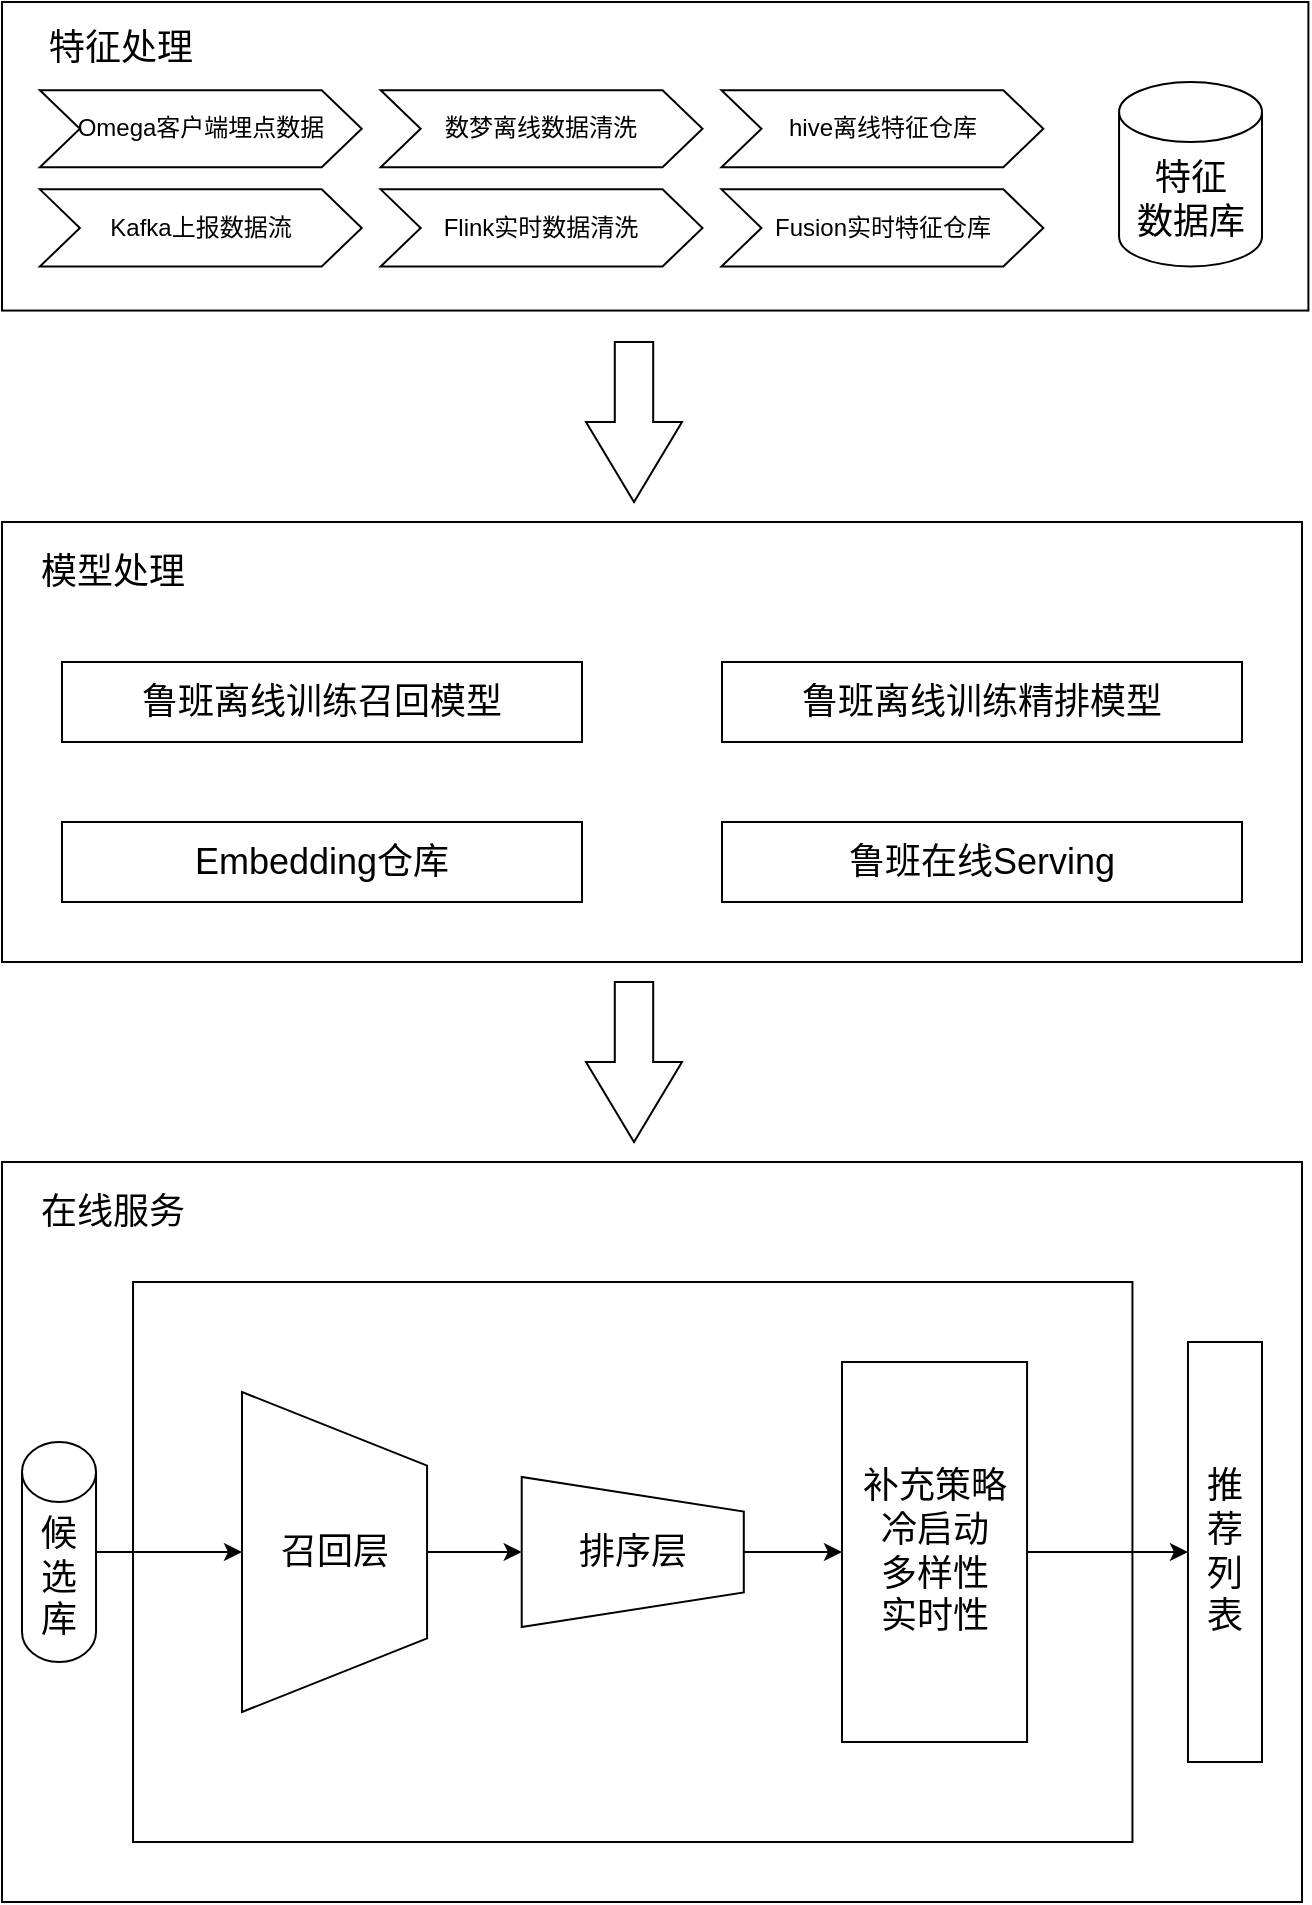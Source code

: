 <mxfile version="16.6.5" type="github">
  <diagram id="47j5oj57MSvHQx2q084O" name="第 1 页">
    <mxGraphModel dx="1042" dy="649" grid="1" gridSize="10" guides="1" tooltips="1" connect="1" arrows="1" fold="1" page="1" pageScale="1" pageWidth="827" pageHeight="1169" math="0" shadow="0">
      <root>
        <mxCell id="0" />
        <mxCell id="1" parent="0" />
        <mxCell id="i7WWzYZFT3efbSj_JE6K-38" value="" style="rounded=0;whiteSpace=wrap;html=1;" parent="1" vertex="1">
          <mxGeometry x="70" y="300" width="650" height="220" as="geometry" />
        </mxCell>
        <mxCell id="i7WWzYZFT3efbSj_JE6K-37" value="模型处理" style="text;html=1;resizable=0;autosize=1;align=center;verticalAlign=middle;points=[];fillColor=none;strokeColor=none;rounded=0;fontSize=18;" parent="1" vertex="1">
          <mxGeometry x="80" y="310" width="90" height="30" as="geometry" />
        </mxCell>
        <mxCell id="i7WWzYZFT3efbSj_JE6K-39" value="" style="group" parent="1" vertex="1" connectable="0">
          <mxGeometry x="70" y="40" width="653.2" height="154.286" as="geometry" />
        </mxCell>
        <mxCell id="i7WWzYZFT3efbSj_JE6K-7" value="" style="rounded=0;whiteSpace=wrap;html=1;" parent="i7WWzYZFT3efbSj_JE6K-39" vertex="1">
          <mxGeometry width="653.2" height="154.286" as="geometry" />
        </mxCell>
        <mxCell id="i7WWzYZFT3efbSj_JE6K-8" value="特征处理" style="text;html=1;resizable=0;autosize=1;align=center;verticalAlign=middle;points=[];fillColor=none;strokeColor=none;rounded=0;fontSize=18;" parent="i7WWzYZFT3efbSj_JE6K-39" vertex="1">
          <mxGeometry x="14.2" y="8.265" width="90" height="30" as="geometry" />
        </mxCell>
        <mxCell id="i7WWzYZFT3efbSj_JE6K-9" value="Omega客户端埋点数据" style="shape=step;perimeter=stepPerimeter;whiteSpace=wrap;html=1;fixedSize=1;" parent="i7WWzYZFT3efbSj_JE6K-39" vertex="1">
          <mxGeometry x="18.933" y="44.082" width="160.933" height="38.571" as="geometry" />
        </mxCell>
        <mxCell id="i7WWzYZFT3efbSj_JE6K-10" value="数梦离线数据清洗" style="shape=step;perimeter=stepPerimeter;whiteSpace=wrap;html=1;fixedSize=1;" parent="i7WWzYZFT3efbSj_JE6K-39" vertex="1">
          <mxGeometry x="189.333" y="44.082" width="160.933" height="38.571" as="geometry" />
        </mxCell>
        <mxCell id="i7WWzYZFT3efbSj_JE6K-11" value="hive离线特征仓库" style="shape=step;perimeter=stepPerimeter;whiteSpace=wrap;html=1;fixedSize=1;" parent="i7WWzYZFT3efbSj_JE6K-39" vertex="1">
          <mxGeometry x="359.733" y="44.082" width="160.933" height="38.571" as="geometry" />
        </mxCell>
        <mxCell id="i7WWzYZFT3efbSj_JE6K-12" value="Kafka上报数据流&lt;span style=&quot;color: rgba(0 , 0 , 0 , 0) ; font-family: monospace ; font-size: 0px&quot;&gt;%3CmxGraphModel%3E%3Croot%3E%3CmxCell%20id%3D%220%22%2F%3E%3CmxCell%20id%3D%221%22%20parent%3D%220%22%2F%3E%3CmxCell%20id%3D%222%22%20value%3D%22Omega%E5%AE%A2%E6%88%B7%E7%AB%AF%E5%9F%8B%E7%82%B9%E6%95%B0%E6%8D%AE%22%20style%3D%22shape%3Dstep%3Bperimeter%3DstepPerimeter%3BwhiteSpace%3Dwrap%3Bhtml%3D1%3BfixedSize%3D1%3B%22%20vertex%3D%221%22%20parent%3D%221%22%3E%3CmxGeometry%20x%3D%2290%22%20y%3D%22120%22%20width%3D%22170%22%20height%3D%2270%22%20as%3D%22geometry%22%2F%3E%3C%2FmxCell%3E%3C%2Froot%3E%3C%2FmxGraphModel%3E&lt;/span&gt;" style="shape=step;perimeter=stepPerimeter;whiteSpace=wrap;html=1;fixedSize=1;" parent="i7WWzYZFT3efbSj_JE6K-39" vertex="1">
          <mxGeometry x="18.933" y="93.673" width="160.933" height="38.571" as="geometry" />
        </mxCell>
        <mxCell id="i7WWzYZFT3efbSj_JE6K-13" value="Flink实时数据清洗" style="shape=step;perimeter=stepPerimeter;whiteSpace=wrap;html=1;fixedSize=1;" parent="i7WWzYZFT3efbSj_JE6K-39" vertex="1">
          <mxGeometry x="189.333" y="93.673" width="160.933" height="38.571" as="geometry" />
        </mxCell>
        <mxCell id="i7WWzYZFT3efbSj_JE6K-14" value="Fusion实时特征仓库" style="shape=step;perimeter=stepPerimeter;whiteSpace=wrap;html=1;fixedSize=1;" parent="i7WWzYZFT3efbSj_JE6K-39" vertex="1">
          <mxGeometry x="359.733" y="93.673" width="160.933" height="38.571" as="geometry" />
        </mxCell>
        <mxCell id="i7WWzYZFT3efbSj_JE6K-17" value="特征&lt;br&gt;数据库" style="shape=cylinder3;whiteSpace=wrap;html=1;boundedLbl=1;backgroundOutline=1;size=15;fontSize=18;" parent="i7WWzYZFT3efbSj_JE6K-39" vertex="1">
          <mxGeometry x="558.53" y="40" width="71.47" height="92.24" as="geometry" />
        </mxCell>
        <mxCell id="i7WWzYZFT3efbSj_JE6K-44" value="" style="html=1;shadow=0;dashed=0;align=center;verticalAlign=middle;shape=mxgraph.arrows2.arrow;dy=0.6;dx=40;direction=south;notch=0;fontSize=18;" parent="1" vertex="1">
          <mxGeometry x="362" y="210" width="48" height="80" as="geometry" />
        </mxCell>
        <mxCell id="i7WWzYZFT3efbSj_JE6K-45" value="" style="html=1;shadow=0;dashed=0;align=center;verticalAlign=middle;shape=mxgraph.arrows2.arrow;dy=0.6;dx=40;direction=south;notch=0;fontSize=18;" parent="1" vertex="1">
          <mxGeometry x="362" y="530" width="48" height="80" as="geometry" />
        </mxCell>
        <mxCell id="i7WWzYZFT3efbSj_JE6K-20" value="鲁班离线训练精排模型" style="rounded=0;whiteSpace=wrap;html=1;fontSize=18;" parent="1" vertex="1">
          <mxGeometry x="430" y="370" width="260" height="40" as="geometry" />
        </mxCell>
        <mxCell id="i7WWzYZFT3efbSj_JE6K-40" value="鲁班离线训练召回模型" style="rounded=0;whiteSpace=wrap;html=1;fontSize=18;" parent="1" vertex="1">
          <mxGeometry x="100" y="370" width="260" height="40" as="geometry" />
        </mxCell>
        <mxCell id="i7WWzYZFT3efbSj_JE6K-41" value="Embedding仓库" style="rounded=0;whiteSpace=wrap;html=1;fontSize=18;" parent="1" vertex="1">
          <mxGeometry x="100" y="450" width="260" height="40" as="geometry" />
        </mxCell>
        <mxCell id="i7WWzYZFT3efbSj_JE6K-42" value="鲁班在线Serving" style="rounded=0;whiteSpace=wrap;html=1;fontSize=18;" parent="1" vertex="1">
          <mxGeometry x="430" y="450" width="260" height="40" as="geometry" />
        </mxCell>
        <mxCell id="i7WWzYZFT3efbSj_JE6K-47" value="" style="rounded=0;whiteSpace=wrap;html=1;" parent="1" vertex="1">
          <mxGeometry x="70" y="620" width="650" height="370" as="geometry" />
        </mxCell>
        <mxCell id="i7WWzYZFT3efbSj_JE6K-46" value="在线服务" style="text;html=1;resizable=0;autosize=1;align=center;verticalAlign=middle;points=[];fillColor=none;strokeColor=none;rounded=0;fontSize=18;" parent="1" vertex="1">
          <mxGeometry x="80" y="630" width="90" height="30" as="geometry" />
        </mxCell>
        <mxCell id="i7WWzYZFT3efbSj_JE6K-49" value="" style="group" parent="1" vertex="1" connectable="0">
          <mxGeometry x="80" y="680" width="620" height="280" as="geometry" />
        </mxCell>
        <mxCell id="i7WWzYZFT3efbSj_JE6K-21" value="推&lt;br&gt;荐&lt;br&gt;列&lt;br&gt;表" style="rounded=0;whiteSpace=wrap;html=1;fontSize=18;" parent="i7WWzYZFT3efbSj_JE6K-49" vertex="1">
          <mxGeometry x="582.985" y="30" width="37.015" height="210" as="geometry" />
        </mxCell>
        <mxCell id="i7WWzYZFT3efbSj_JE6K-26" value="" style="rounded=0;whiteSpace=wrap;html=1;fontSize=18;" parent="i7WWzYZFT3efbSj_JE6K-49" vertex="1">
          <mxGeometry x="55.522" width="499.701" height="280" as="geometry" />
        </mxCell>
        <mxCell id="i7WWzYZFT3efbSj_JE6K-29" value="召回层" style="verticalLabelPosition=middle;verticalAlign=middle;html=1;shape=trapezoid;perimeter=trapezoidPerimeter;whiteSpace=wrap;size=0.23;arcSize=10;flipV=1;labelPosition=center;align=center;fontSize=18;direction=south;" parent="i7WWzYZFT3efbSj_JE6K-49" vertex="1">
          <mxGeometry x="109.996" y="55" width="92.537" height="160" as="geometry" />
        </mxCell>
        <mxCell id="i7WWzYZFT3efbSj_JE6K-30" value="排序层" style="verticalLabelPosition=middle;verticalAlign=middle;html=1;shape=trapezoid;perimeter=trapezoidPerimeter;whiteSpace=wrap;size=0.23;arcSize=10;flipV=1;labelPosition=center;align=center;fontSize=18;direction=south;" parent="i7WWzYZFT3efbSj_JE6K-49" vertex="1">
          <mxGeometry x="249.852" y="97.5" width="111.045" height="75" as="geometry" />
        </mxCell>
        <mxCell id="i7WWzYZFT3efbSj_JE6K-34" value="" style="edgeStyle=orthogonalEdgeStyle;rounded=0;orthogonalLoop=1;jettySize=auto;html=1;fontSize=18;" parent="i7WWzYZFT3efbSj_JE6K-49" source="i7WWzYZFT3efbSj_JE6K-29" target="i7WWzYZFT3efbSj_JE6K-30" edge="1">
          <mxGeometry relative="1" as="geometry" />
        </mxCell>
        <mxCell id="i7WWzYZFT3efbSj_JE6K-36" value="" style="edgeStyle=orthogonalEdgeStyle;rounded=0;orthogonalLoop=1;jettySize=auto;html=1;fontSize=18;" parent="i7WWzYZFT3efbSj_JE6K-49" source="i7WWzYZFT3efbSj_JE6K-32" target="i7WWzYZFT3efbSj_JE6K-21" edge="1">
          <mxGeometry relative="1" as="geometry" />
        </mxCell>
        <mxCell id="i7WWzYZFT3efbSj_JE6K-32" value="补充策略&lt;br&gt;冷启动&lt;br&gt;多样性&lt;br&gt;实时性&lt;br&gt;" style="rounded=0;whiteSpace=wrap;html=1;fontSize=18;" parent="i7WWzYZFT3efbSj_JE6K-49" vertex="1">
          <mxGeometry x="409.995" y="40" width="92.537" height="190" as="geometry" />
        </mxCell>
        <mxCell id="i7WWzYZFT3efbSj_JE6K-35" value="" style="edgeStyle=orthogonalEdgeStyle;rounded=0;orthogonalLoop=1;jettySize=auto;html=1;fontSize=18;" parent="i7WWzYZFT3efbSj_JE6K-49" source="i7WWzYZFT3efbSj_JE6K-30" target="i7WWzYZFT3efbSj_JE6K-32" edge="1">
          <mxGeometry relative="1" as="geometry" />
        </mxCell>
        <mxCell id="i7WWzYZFT3efbSj_JE6K-19" value="候&lt;br&gt;选&lt;br&gt;库" style="shape=cylinder3;whiteSpace=wrap;html=1;boundedLbl=1;backgroundOutline=1;size=15;fontSize=18;" parent="i7WWzYZFT3efbSj_JE6K-49" vertex="1">
          <mxGeometry y="80" width="37.015" height="110" as="geometry" />
        </mxCell>
        <mxCell id="i7WWzYZFT3efbSj_JE6K-33" value="" style="edgeStyle=orthogonalEdgeStyle;rounded=0;orthogonalLoop=1;jettySize=auto;html=1;fontSize=18;entryX=0.5;entryY=1;entryDx=0;entryDy=0;" parent="i7WWzYZFT3efbSj_JE6K-49" source="i7WWzYZFT3efbSj_JE6K-19" target="i7WWzYZFT3efbSj_JE6K-29" edge="1">
          <mxGeometry relative="1" as="geometry" />
        </mxCell>
      </root>
    </mxGraphModel>
  </diagram>
</mxfile>

